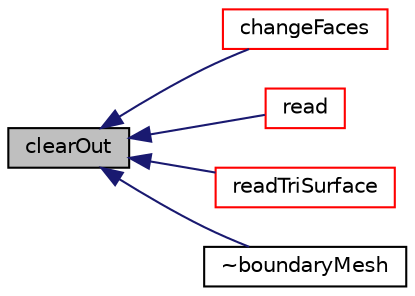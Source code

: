 digraph "clearOut"
{
  bgcolor="transparent";
  edge [fontname="Helvetica",fontsize="10",labelfontname="Helvetica",labelfontsize="10"];
  node [fontname="Helvetica",fontsize="10",shape=record];
  rankdir="LR";
  Node1 [label="clearOut",height=0.2,width=0.4,color="black", fillcolor="grey75", style="filled", fontcolor="black"];
  Node1 -> Node2 [dir="back",color="midnightblue",fontsize="10",style="solid",fontname="Helvetica"];
  Node2 [label="changeFaces",height=0.2,width=0.4,color="red",URL="$a00148.html#aa3edbdb390a2b28fbb17a16562278186",tooltip="Recalculate face ordering and patches. Return old to new. "];
  Node1 -> Node3 [dir="back",color="midnightblue",fontsize="10",style="solid",fontname="Helvetica"];
  Node3 [label="read",height=0.2,width=0.4,color="red",URL="$a00148.html#ad75a6a0d6490bd22adad55646a22e51b",tooltip="Read from boundaryMesh of polyMesh. "];
  Node1 -> Node4 [dir="back",color="midnightblue",fontsize="10",style="solid",fontname="Helvetica"];
  Node4 [label="readTriSurface",height=0.2,width=0.4,color="red",URL="$a00148.html#a2ee25ae613c57256a825ff088edc0839",tooltip="Read from triSurface. "];
  Node1 -> Node5 [dir="back",color="midnightblue",fontsize="10",style="solid",fontname="Helvetica"];
  Node5 [label="~boundaryMesh",height=0.2,width=0.4,color="black",URL="$a00148.html#aca72a1a3027ac12a248f0fbbd22902d3",tooltip="Destructor. "];
}
